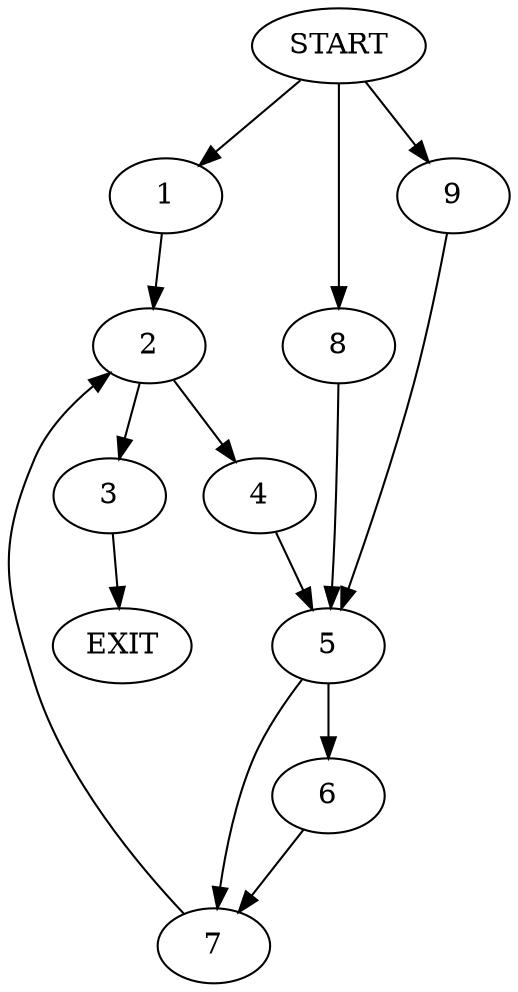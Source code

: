 digraph {
0 [label="START"]
10 [label="EXIT"]
0 -> 1
1 -> 2
2 -> 3
2 -> 4
3 -> 10
4 -> 5
5 -> 6
5 -> 7
0 -> 8
8 -> 5
0 -> 9
9 -> 5
7 -> 2
6 -> 7
}
